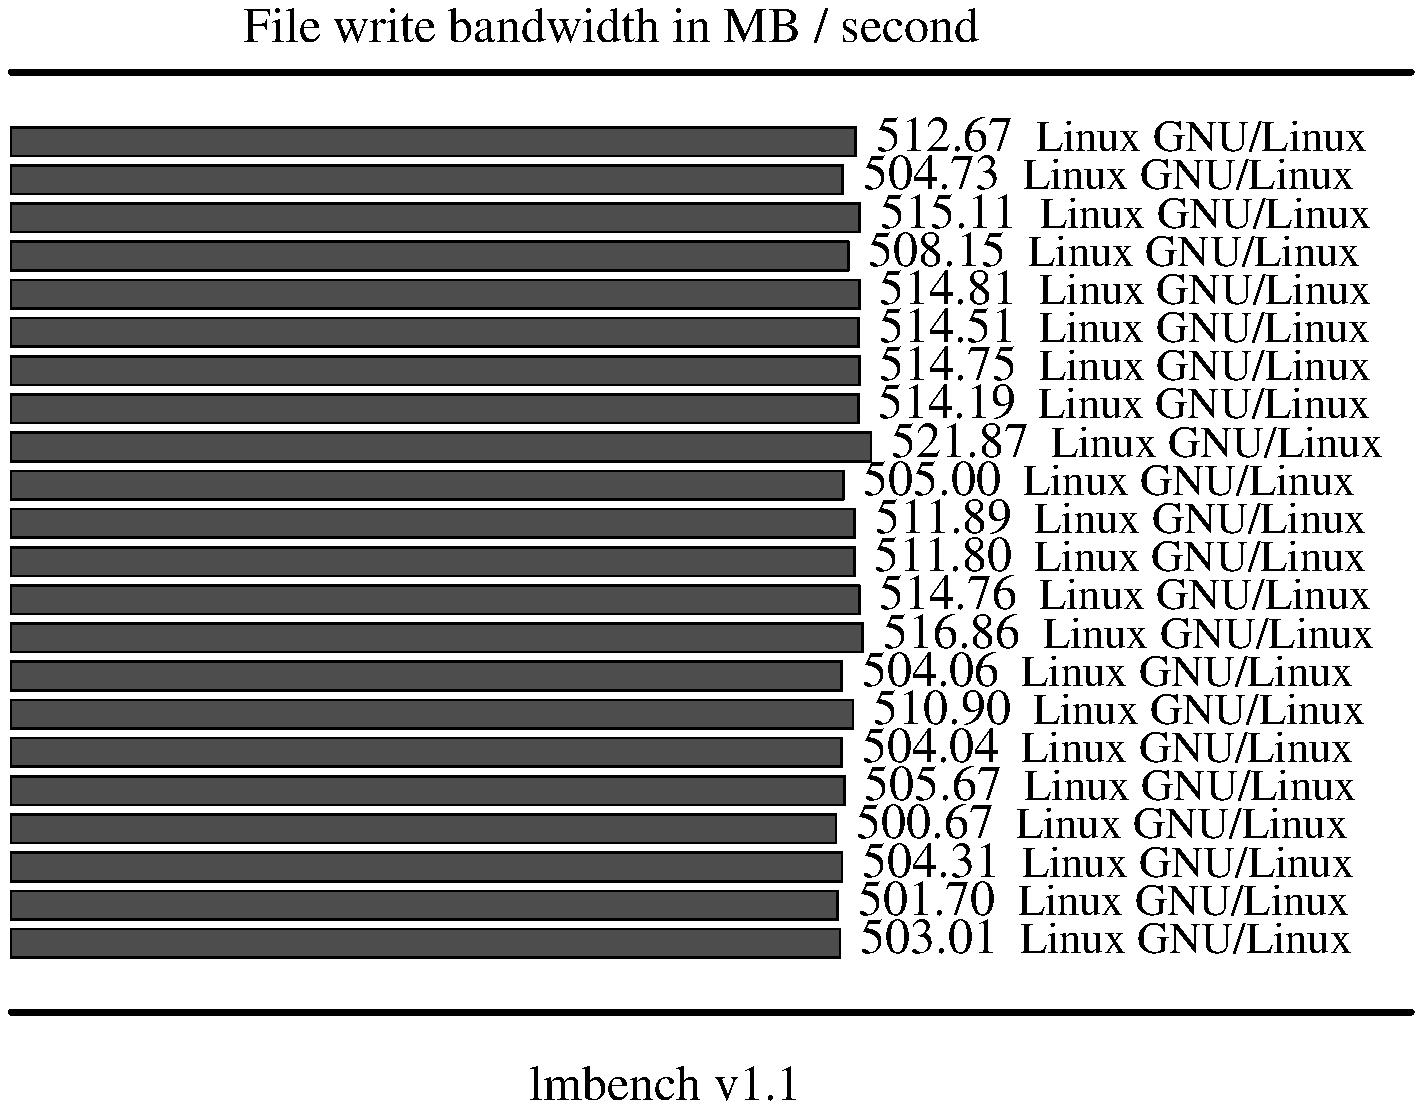 .sp .75i
.po .23i
.ft R
.ps 16
.vs 21
.ce 100
\s+2File write bandwidth in MB / second\s0
.ce 0
.vs 
.PS
.ps 16
.vs 11
[
# Variables, tweek these.
	fillval = .12		# default fill value boxes
	xsize = 4.3		# width of the graph
	ysize = 4.2		# height of the graph
	n = 22
	boxpercent = 75 / 100
	gap = xsize / n * (1 - boxpercent)
	maxdata = 521.87
	yscale = ysize / maxdata
	xscale = xsize / maxdata

# Draw the graph borders 
	O:	box invis ht ysize wid xsize
boxht = ysize / n * boxpercent
box fill .7 wid 512.67 * xscale with .nw at O.nw - (0, gap /2 + 0 * (ysize/n))
"\s+2512.67\s0  Linux GNU/Linux" ljust at last box.e + .1,0
box fill .7 wid 504.73 * xscale with .nw at O.nw - (0, gap /2 + 1 * (ysize/n))
"\s+2504.73\s0  Linux GNU/Linux" ljust at last box.e + .1,0
box fill .7 wid 515.11 * xscale with .nw at O.nw - (0, gap /2 + 2 * (ysize/n))
"\s+2515.11\s0  Linux GNU/Linux" ljust at last box.e + .1,0
box fill .7 wid 508.15 * xscale with .nw at O.nw - (0, gap /2 + 3 * (ysize/n))
"\s+2508.15\s0  Linux GNU/Linux" ljust at last box.e + .1,0
box fill .7 wid 514.81 * xscale with .nw at O.nw - (0, gap /2 + 4 * (ysize/n))
"\s+2514.81\s0  Linux GNU/Linux" ljust at last box.e + .1,0
box fill .7 wid 514.51 * xscale with .nw at O.nw - (0, gap /2 + 5 * (ysize/n))
"\s+2514.51\s0  Linux GNU/Linux" ljust at last box.e + .1,0
box fill .7 wid 514.75 * xscale with .nw at O.nw - (0, gap /2 + 6 * (ysize/n))
"\s+2514.75\s0  Linux GNU/Linux" ljust at last box.e + .1,0
box fill .7 wid 514.19 * xscale with .nw at O.nw - (0, gap /2 + 7 * (ysize/n))
"\s+2514.19\s0  Linux GNU/Linux" ljust at last box.e + .1,0
box fill .7 wid 521.87 * xscale with .nw at O.nw - (0, gap /2 + 8 * (ysize/n))
"\s+2521.87\s0  Linux GNU/Linux" ljust at last box.e + .1,0
box fill .7 wid 505.00 * xscale with .nw at O.nw - (0, gap /2 + 9 * (ysize/n))
"\s+2505.00\s0  Linux GNU/Linux" ljust at last box.e + .1,0
box fill .7 wid 511.89 * xscale with .nw at O.nw - (0, gap /2 + 10 * (ysize/n))
"\s+2511.89\s0  Linux GNU/Linux" ljust at last box.e + .1,0
box fill .7 wid 511.80 * xscale with .nw at O.nw - (0, gap /2 + 11 * (ysize/n))
"\s+2511.80\s0  Linux GNU/Linux" ljust at last box.e + .1,0
box fill .7 wid 514.76 * xscale with .nw at O.nw - (0, gap /2 + 12 * (ysize/n))
"\s+2514.76\s0  Linux GNU/Linux" ljust at last box.e + .1,0
box fill .7 wid 516.86 * xscale with .nw at O.nw - (0, gap /2 + 13 * (ysize/n))
"\s+2516.86\s0  Linux GNU/Linux" ljust at last box.e + .1,0
box fill .7 wid 504.06 * xscale with .nw at O.nw - (0, gap /2 + 14 * (ysize/n))
"\s+2504.06\s0  Linux GNU/Linux" ljust at last box.e + .1,0
box fill .7 wid 510.90 * xscale with .nw at O.nw - (0, gap /2 + 15 * (ysize/n))
"\s+2510.90\s0  Linux GNU/Linux" ljust at last box.e + .1,0
box fill .7 wid 504.04 * xscale with .nw at O.nw - (0, gap /2 + 16 * (ysize/n))
"\s+2504.04\s0  Linux GNU/Linux" ljust at last box.e + .1,0
box fill .7 wid 505.67 * xscale with .nw at O.nw - (0, gap /2 + 17 * (ysize/n))
"\s+2505.67\s0  Linux GNU/Linux" ljust at last box.e + .1,0
box fill .7 wid 500.67 * xscale with .nw at O.nw - (0, gap /2 + 18 * (ysize/n))
"\s+2500.67\s0  Linux GNU/Linux" ljust at last box.e + .1,0
box fill .7 wid 504.31 * xscale with .nw at O.nw - (0, gap /2 + 19 * (ysize/n))
"\s+2504.31\s0  Linux GNU/Linux" ljust at last box.e + .1,0
box fill .7 wid 501.70 * xscale with .nw at O.nw - (0, gap /2 + 20 * (ysize/n))
"\s+2501.70\s0  Linux GNU/Linux" ljust at last box.e + .1,0
box fill .7 wid 503.01 * xscale with .nw at O.nw - (0, gap /2 + 21 * (ysize/n))
"\s+2503.01\s0  Linux GNU/Linux" ljust at last box.e + .1,0
]
box invis wid last [].wid + .5 ht last [].ht + .5 with .nw at last [].nw + (-.25, .25)
move to last [].nw + 0,.25
line thick 2 right 7
move to last [].sw - 0,.25
line thick 2 right 7
.PE
.ft
.ps
.vs
.po
.po .5i
.ft R
.ps 16
.vs 21
.sp .5
.ce 100
\s+2lmbench v1.1\s0
.po
.ft
.ps
.vs
.ce 0

